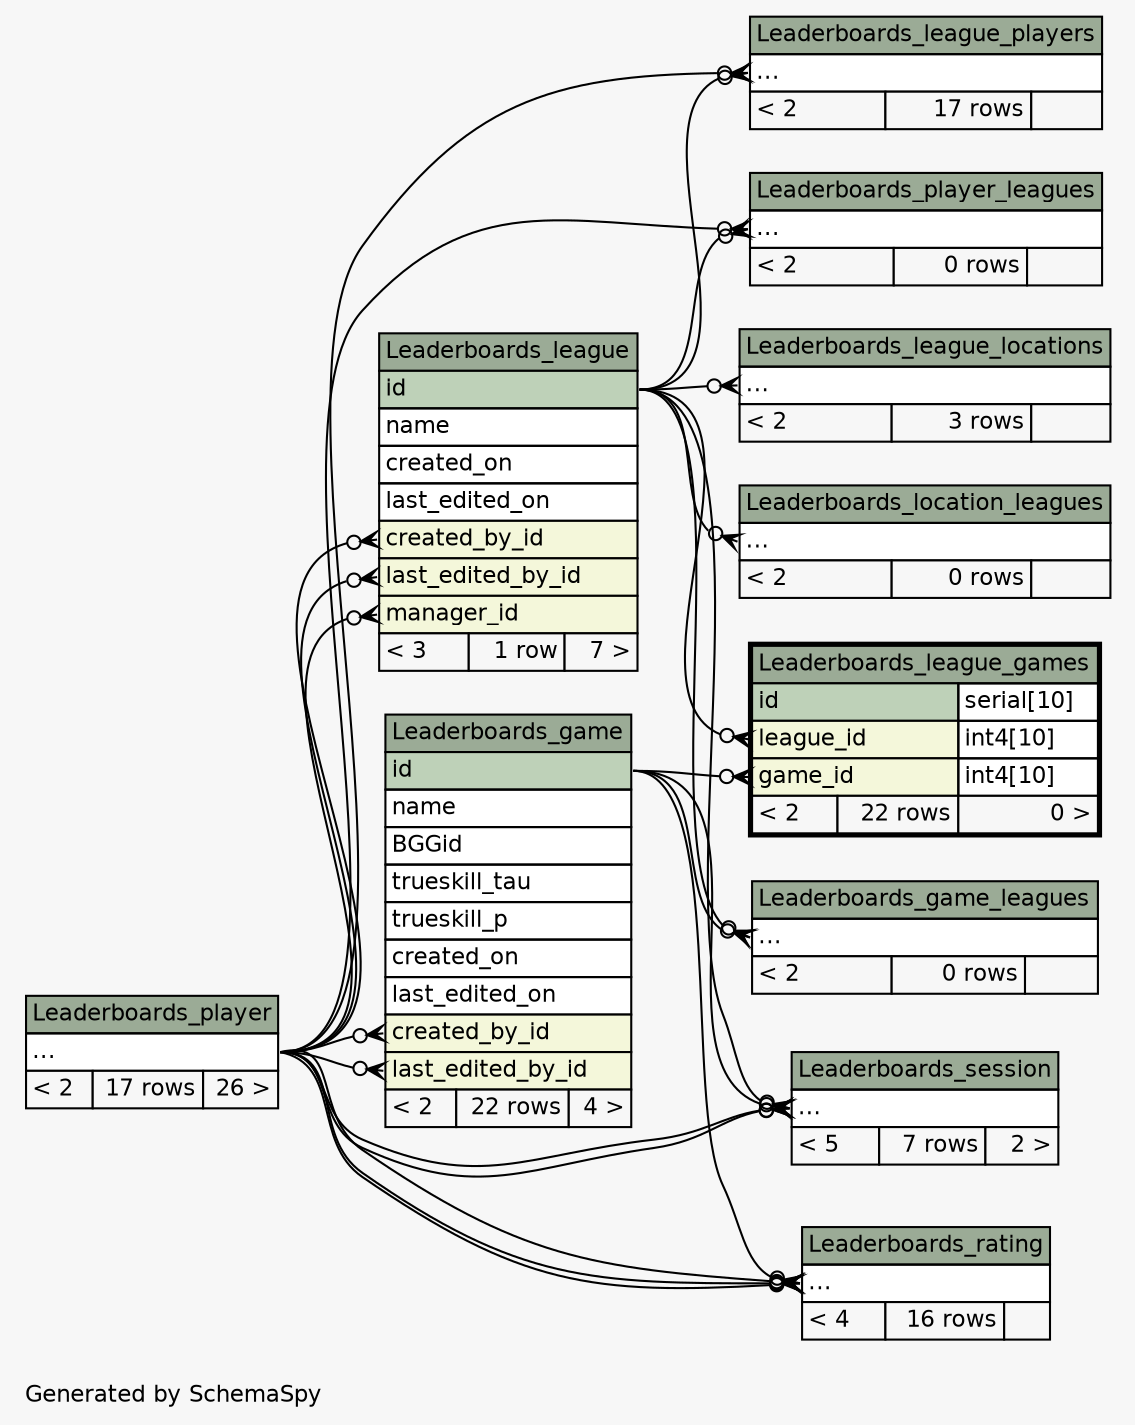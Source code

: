 // dot 2.38.0 on Linux 4.4.0-38-generic
// SchemaSpy rev 590
digraph "twoDegreesRelationshipsDiagram" {
  graph [
    rankdir="RL"
    bgcolor="#f7f7f7"
    label="\nGenerated by SchemaSpy"
    labeljust="l"
    nodesep="0.18"
    ranksep="0.46"
    fontname="Helvetica"
    fontsize="11"
  ];
  node [
    fontname="Helvetica"
    fontsize="11"
    shape="plaintext"
  ];
  edge [
    arrowsize="0.8"
  ];
  "Leaderboards_game":"created_by_id":w -> "Leaderboards_player":"elipses":e [arrowhead=none dir=back arrowtail=crowodot];
  "Leaderboards_game":"last_edited_by_id":w -> "Leaderboards_player":"elipses":e [arrowhead=none dir=back arrowtail=crowodot];
  "Leaderboards_game_leagues":"elipses":w -> "Leaderboards_game":"id":e [arrowhead=none dir=back arrowtail=crowodot];
  "Leaderboards_game_leagues":"elipses":w -> "Leaderboards_league":"id":e [arrowhead=none dir=back arrowtail=crowodot];
  "Leaderboards_league":"created_by_id":w -> "Leaderboards_player":"elipses":e [arrowhead=none dir=back arrowtail=crowodot];
  "Leaderboards_league":"last_edited_by_id":w -> "Leaderboards_player":"elipses":e [arrowhead=none dir=back arrowtail=crowodot];
  "Leaderboards_league":"manager_id":w -> "Leaderboards_player":"elipses":e [arrowhead=none dir=back arrowtail=crowodot];
  "Leaderboards_league_games":"game_id":w -> "Leaderboards_game":"id":e [arrowhead=none dir=back arrowtail=crowodot];
  "Leaderboards_league_games":"league_id":w -> "Leaderboards_league":"id":e [arrowhead=none dir=back arrowtail=crowodot];
  "Leaderboards_league_locations":"elipses":w -> "Leaderboards_league":"id":e [arrowhead=none dir=back arrowtail=crowodot];
  "Leaderboards_league_players":"elipses":w -> "Leaderboards_league":"id":e [arrowhead=none dir=back arrowtail=crowodot];
  "Leaderboards_league_players":"elipses":w -> "Leaderboards_player":"elipses":e [arrowhead=none dir=back arrowtail=crowodot];
  "Leaderboards_location_leagues":"elipses":w -> "Leaderboards_league":"id":e [arrowhead=none dir=back arrowtail=crowodot];
  "Leaderboards_player_leagues":"elipses":w -> "Leaderboards_league":"id":e [arrowhead=none dir=back arrowtail=crowodot];
  "Leaderboards_player_leagues":"elipses":w -> "Leaderboards_player":"elipses":e [arrowhead=none dir=back arrowtail=crowodot];
  "Leaderboards_rating":"elipses":w -> "Leaderboards_player":"elipses":e [arrowhead=none dir=back arrowtail=crowodot];
  "Leaderboards_rating":"elipses":w -> "Leaderboards_game":"id":e [arrowhead=none dir=back arrowtail=crowodot];
  "Leaderboards_rating":"elipses":w -> "Leaderboards_player":"elipses":e [arrowhead=none dir=back arrowtail=crowodot];
  "Leaderboards_rating":"elipses":w -> "Leaderboards_player":"elipses":e [arrowhead=none dir=back arrowtail=crowodot];
  "Leaderboards_session":"elipses":w -> "Leaderboards_player":"elipses":e [arrowhead=none dir=back arrowtail=crowodot];
  "Leaderboards_session":"elipses":w -> "Leaderboards_game":"id":e [arrowhead=none dir=back arrowtail=crowodot];
  "Leaderboards_session":"elipses":w -> "Leaderboards_player":"elipses":e [arrowhead=none dir=back arrowtail=crowodot];
  "Leaderboards_session":"elipses":w -> "Leaderboards_league":"id":e [arrowhead=none dir=back arrowtail=crowodot];
  "Leaderboards_game" [
    label=<
    <TABLE BORDER="0" CELLBORDER="1" CELLSPACING="0" BGCOLOR="#ffffff">
      <TR><TD COLSPAN="3" BGCOLOR="#9bab96" ALIGN="CENTER">Leaderboards_game</TD></TR>
      <TR><TD PORT="id" COLSPAN="3" BGCOLOR="#bed1b8" ALIGN="LEFT">id</TD></TR>
      <TR><TD PORT="name" COLSPAN="3" ALIGN="LEFT">name</TD></TR>
      <TR><TD PORT="BGGid" COLSPAN="3" ALIGN="LEFT">BGGid</TD></TR>
      <TR><TD PORT="trueskill_tau" COLSPAN="3" ALIGN="LEFT">trueskill_tau</TD></TR>
      <TR><TD PORT="trueskill_p" COLSPAN="3" ALIGN="LEFT">trueskill_p</TD></TR>
      <TR><TD PORT="created_on" COLSPAN="3" ALIGN="LEFT">created_on</TD></TR>
      <TR><TD PORT="last_edited_on" COLSPAN="3" ALIGN="LEFT">last_edited_on</TD></TR>
      <TR><TD PORT="created_by_id" COLSPAN="3" BGCOLOR="#f4f7da" ALIGN="LEFT">created_by_id</TD></TR>
      <TR><TD PORT="last_edited_by_id" COLSPAN="3" BGCOLOR="#f4f7da" ALIGN="LEFT">last_edited_by_id</TD></TR>
      <TR><TD ALIGN="LEFT" BGCOLOR="#f7f7f7">&lt; 2</TD><TD ALIGN="RIGHT" BGCOLOR="#f7f7f7">22 rows</TD><TD ALIGN="RIGHT" BGCOLOR="#f7f7f7">4 &gt;</TD></TR>
    </TABLE>>
    URL="Leaderboards_game.html"
    tooltip="Leaderboards_game"
  ];
  "Leaderboards_game_leagues" [
    label=<
    <TABLE BORDER="0" CELLBORDER="1" CELLSPACING="0" BGCOLOR="#ffffff">
      <TR><TD COLSPAN="3" BGCOLOR="#9bab96" ALIGN="CENTER">Leaderboards_game_leagues</TD></TR>
      <TR><TD PORT="elipses" COLSPAN="3" ALIGN="LEFT">...</TD></TR>
      <TR><TD ALIGN="LEFT" BGCOLOR="#f7f7f7">&lt; 2</TD><TD ALIGN="RIGHT" BGCOLOR="#f7f7f7">0 rows</TD><TD ALIGN="RIGHT" BGCOLOR="#f7f7f7">  </TD></TR>
    </TABLE>>
    URL="Leaderboards_game_leagues.html"
    tooltip="Leaderboards_game_leagues"
  ];
  "Leaderboards_league" [
    label=<
    <TABLE BORDER="0" CELLBORDER="1" CELLSPACING="0" BGCOLOR="#ffffff">
      <TR><TD COLSPAN="3" BGCOLOR="#9bab96" ALIGN="CENTER">Leaderboards_league</TD></TR>
      <TR><TD PORT="id" COLSPAN="3" BGCOLOR="#bed1b8" ALIGN="LEFT">id</TD></TR>
      <TR><TD PORT="name" COLSPAN="3" ALIGN="LEFT">name</TD></TR>
      <TR><TD PORT="created_on" COLSPAN="3" ALIGN="LEFT">created_on</TD></TR>
      <TR><TD PORT="last_edited_on" COLSPAN="3" ALIGN="LEFT">last_edited_on</TD></TR>
      <TR><TD PORT="created_by_id" COLSPAN="3" BGCOLOR="#f4f7da" ALIGN="LEFT">created_by_id</TD></TR>
      <TR><TD PORT="last_edited_by_id" COLSPAN="3" BGCOLOR="#f4f7da" ALIGN="LEFT">last_edited_by_id</TD></TR>
      <TR><TD PORT="manager_id" COLSPAN="3" BGCOLOR="#f4f7da" ALIGN="LEFT">manager_id</TD></TR>
      <TR><TD ALIGN="LEFT" BGCOLOR="#f7f7f7">&lt; 3</TD><TD ALIGN="RIGHT" BGCOLOR="#f7f7f7">1 row</TD><TD ALIGN="RIGHT" BGCOLOR="#f7f7f7">7 &gt;</TD></TR>
    </TABLE>>
    URL="Leaderboards_league.html"
    tooltip="Leaderboards_league"
  ];
  "Leaderboards_league_games" [
    label=<
    <TABLE BORDER="2" CELLBORDER="1" CELLSPACING="0" BGCOLOR="#ffffff">
      <TR><TD COLSPAN="3" BGCOLOR="#9bab96" ALIGN="CENTER">Leaderboards_league_games</TD></TR>
      <TR><TD PORT="id" COLSPAN="2" BGCOLOR="#bed1b8" ALIGN="LEFT">id</TD><TD PORT="id.type" ALIGN="LEFT">serial[10]</TD></TR>
      <TR><TD PORT="league_id" COLSPAN="2" BGCOLOR="#f4f7da" ALIGN="LEFT">league_id</TD><TD PORT="league_id.type" ALIGN="LEFT">int4[10]</TD></TR>
      <TR><TD PORT="game_id" COLSPAN="2" BGCOLOR="#f4f7da" ALIGN="LEFT">game_id</TD><TD PORT="game_id.type" ALIGN="LEFT">int4[10]</TD></TR>
      <TR><TD ALIGN="LEFT" BGCOLOR="#f7f7f7">&lt; 2</TD><TD ALIGN="RIGHT" BGCOLOR="#f7f7f7">22 rows</TD><TD ALIGN="RIGHT" BGCOLOR="#f7f7f7">0 &gt;</TD></TR>
    </TABLE>>
    URL="Leaderboards_league_games.html"
    tooltip="Leaderboards_league_games"
  ];
  "Leaderboards_league_locations" [
    label=<
    <TABLE BORDER="0" CELLBORDER="1" CELLSPACING="0" BGCOLOR="#ffffff">
      <TR><TD COLSPAN="3" BGCOLOR="#9bab96" ALIGN="CENTER">Leaderboards_league_locations</TD></TR>
      <TR><TD PORT="elipses" COLSPAN="3" ALIGN="LEFT">...</TD></TR>
      <TR><TD ALIGN="LEFT" BGCOLOR="#f7f7f7">&lt; 2</TD><TD ALIGN="RIGHT" BGCOLOR="#f7f7f7">3 rows</TD><TD ALIGN="RIGHT" BGCOLOR="#f7f7f7">  </TD></TR>
    </TABLE>>
    URL="Leaderboards_league_locations.html"
    tooltip="Leaderboards_league_locations"
  ];
  "Leaderboards_league_players" [
    label=<
    <TABLE BORDER="0" CELLBORDER="1" CELLSPACING="0" BGCOLOR="#ffffff">
      <TR><TD COLSPAN="3" BGCOLOR="#9bab96" ALIGN="CENTER">Leaderboards_league_players</TD></TR>
      <TR><TD PORT="elipses" COLSPAN="3" ALIGN="LEFT">...</TD></TR>
      <TR><TD ALIGN="LEFT" BGCOLOR="#f7f7f7">&lt; 2</TD><TD ALIGN="RIGHT" BGCOLOR="#f7f7f7">17 rows</TD><TD ALIGN="RIGHT" BGCOLOR="#f7f7f7">  </TD></TR>
    </TABLE>>
    URL="Leaderboards_league_players.html"
    tooltip="Leaderboards_league_players"
  ];
  "Leaderboards_location_leagues" [
    label=<
    <TABLE BORDER="0" CELLBORDER="1" CELLSPACING="0" BGCOLOR="#ffffff">
      <TR><TD COLSPAN="3" BGCOLOR="#9bab96" ALIGN="CENTER">Leaderboards_location_leagues</TD></TR>
      <TR><TD PORT="elipses" COLSPAN="3" ALIGN="LEFT">...</TD></TR>
      <TR><TD ALIGN="LEFT" BGCOLOR="#f7f7f7">&lt; 2</TD><TD ALIGN="RIGHT" BGCOLOR="#f7f7f7">0 rows</TD><TD ALIGN="RIGHT" BGCOLOR="#f7f7f7">  </TD></TR>
    </TABLE>>
    URL="Leaderboards_location_leagues.html"
    tooltip="Leaderboards_location_leagues"
  ];
  "Leaderboards_player" [
    label=<
    <TABLE BORDER="0" CELLBORDER="1" CELLSPACING="0" BGCOLOR="#ffffff">
      <TR><TD COLSPAN="3" BGCOLOR="#9bab96" ALIGN="CENTER">Leaderboards_player</TD></TR>
      <TR><TD PORT="elipses" COLSPAN="3" ALIGN="LEFT">...</TD></TR>
      <TR><TD ALIGN="LEFT" BGCOLOR="#f7f7f7">&lt; 2</TD><TD ALIGN="RIGHT" BGCOLOR="#f7f7f7">17 rows</TD><TD ALIGN="RIGHT" BGCOLOR="#f7f7f7">26 &gt;</TD></TR>
    </TABLE>>
    URL="Leaderboards_player.html"
    tooltip="Leaderboards_player"
  ];
  "Leaderboards_player_leagues" [
    label=<
    <TABLE BORDER="0" CELLBORDER="1" CELLSPACING="0" BGCOLOR="#ffffff">
      <TR><TD COLSPAN="3" BGCOLOR="#9bab96" ALIGN="CENTER">Leaderboards_player_leagues</TD></TR>
      <TR><TD PORT="elipses" COLSPAN="3" ALIGN="LEFT">...</TD></TR>
      <TR><TD ALIGN="LEFT" BGCOLOR="#f7f7f7">&lt; 2</TD><TD ALIGN="RIGHT" BGCOLOR="#f7f7f7">0 rows</TD><TD ALIGN="RIGHT" BGCOLOR="#f7f7f7">  </TD></TR>
    </TABLE>>
    URL="Leaderboards_player_leagues.html"
    tooltip="Leaderboards_player_leagues"
  ];
  "Leaderboards_rating" [
    label=<
    <TABLE BORDER="0" CELLBORDER="1" CELLSPACING="0" BGCOLOR="#ffffff">
      <TR><TD COLSPAN="3" BGCOLOR="#9bab96" ALIGN="CENTER">Leaderboards_rating</TD></TR>
      <TR><TD PORT="elipses" COLSPAN="3" ALIGN="LEFT">...</TD></TR>
      <TR><TD ALIGN="LEFT" BGCOLOR="#f7f7f7">&lt; 4</TD><TD ALIGN="RIGHT" BGCOLOR="#f7f7f7">16 rows</TD><TD ALIGN="RIGHT" BGCOLOR="#f7f7f7">  </TD></TR>
    </TABLE>>
    URL="Leaderboards_rating.html"
    tooltip="Leaderboards_rating"
  ];
  "Leaderboards_session" [
    label=<
    <TABLE BORDER="0" CELLBORDER="1" CELLSPACING="0" BGCOLOR="#ffffff">
      <TR><TD COLSPAN="3" BGCOLOR="#9bab96" ALIGN="CENTER">Leaderboards_session</TD></TR>
      <TR><TD PORT="elipses" COLSPAN="3" ALIGN="LEFT">...</TD></TR>
      <TR><TD ALIGN="LEFT" BGCOLOR="#f7f7f7">&lt; 5</TD><TD ALIGN="RIGHT" BGCOLOR="#f7f7f7">7 rows</TD><TD ALIGN="RIGHT" BGCOLOR="#f7f7f7">2 &gt;</TD></TR>
    </TABLE>>
    URL="Leaderboards_session.html"
    tooltip="Leaderboards_session"
  ];
}
